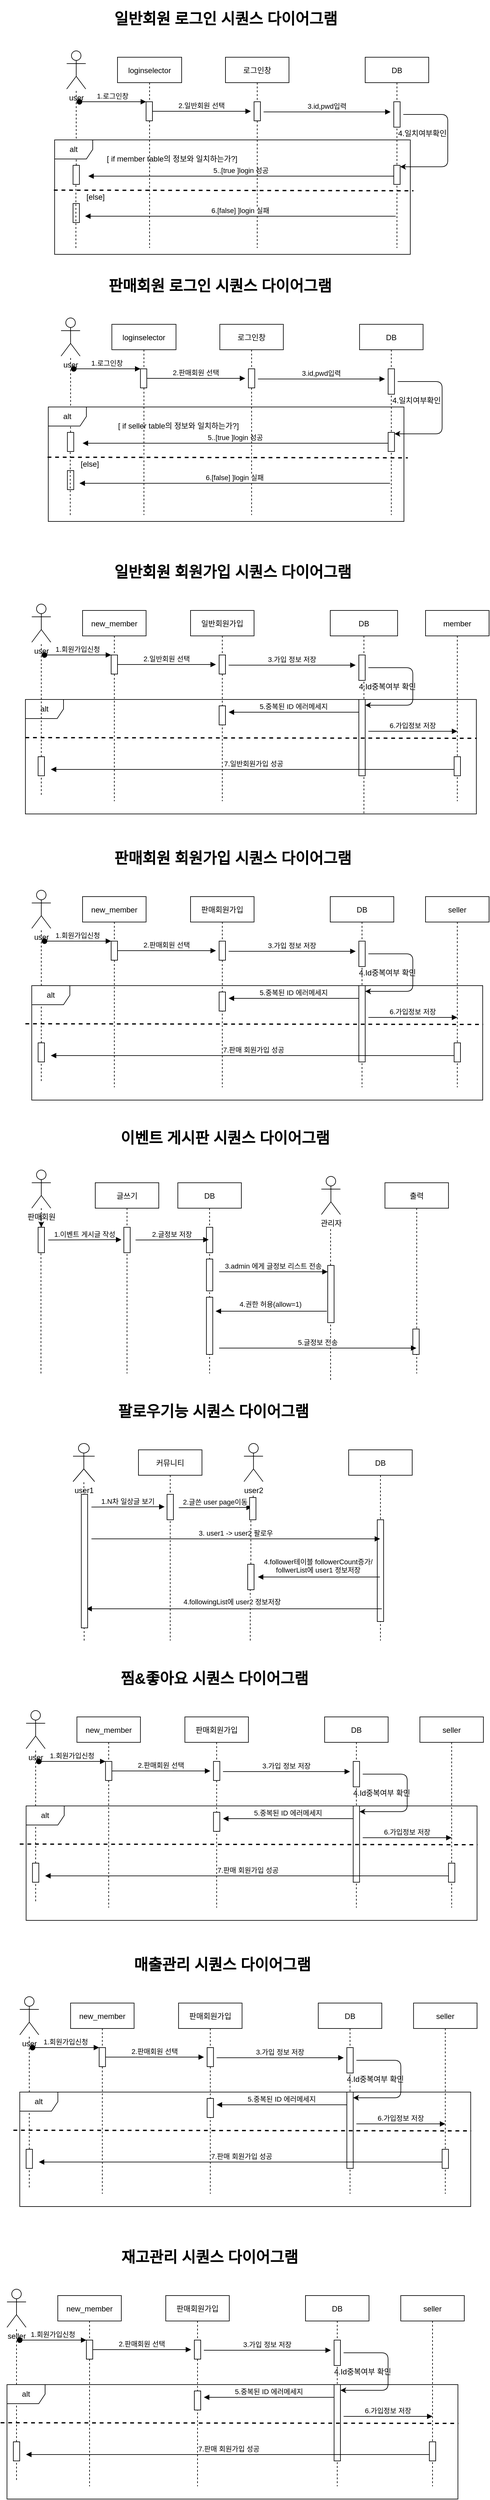 <mxfile version="14.1.8" type="github">
  <diagram id="kgpKYQtTHZ0yAKxKKP6v" name="Page-1">
    <mxGraphModel dx="957" dy="1599" grid="1" gridSize="10" guides="1" tooltips="1" connect="1" arrows="1" fold="1" page="1" pageScale="1" pageWidth="850" pageHeight="1100" math="0" shadow="0">
      <root>
        <mxCell id="0" />
        <mxCell id="1" parent="0" />
        <mxCell id="3nuBFxr9cyL0pnOWT2aG-1" value="new_member" style="shape=umlLifeline;perimeter=lifelinePerimeter;container=1;collapsible=0;recursiveResize=0;rounded=0;shadow=0;strokeWidth=1;" parent="1" vertex="1">
          <mxGeometry x="164" y="-130" width="100" height="300" as="geometry" />
        </mxCell>
        <mxCell id="3nuBFxr9cyL0pnOWT2aG-2" value="" style="points=[];perimeter=orthogonalPerimeter;rounded=0;shadow=0;strokeWidth=1;" parent="3nuBFxr9cyL0pnOWT2aG-1" vertex="1">
          <mxGeometry x="45" y="70" width="10" height="30" as="geometry" />
        </mxCell>
        <mxCell id="3nuBFxr9cyL0pnOWT2aG-3" value="1.회원가입신청" style="verticalAlign=bottom;startArrow=oval;endArrow=block;startSize=8;shadow=0;strokeWidth=1;" parent="3nuBFxr9cyL0pnOWT2aG-1" target="3nuBFxr9cyL0pnOWT2aG-2" edge="1">
          <mxGeometry relative="1" as="geometry">
            <mxPoint x="-60" y="70" as="sourcePoint" />
          </mxGeometry>
        </mxCell>
        <mxCell id="3nuBFxr9cyL0pnOWT2aG-5" value="DB" style="shape=umlLifeline;perimeter=lifelinePerimeter;container=1;collapsible=0;recursiveResize=0;rounded=0;shadow=0;strokeWidth=1;" parent="1" vertex="1">
          <mxGeometry x="554" y="-130" width="106" height="320" as="geometry" />
        </mxCell>
        <mxCell id="3nuBFxr9cyL0pnOWT2aG-6" value="" style="points=[];perimeter=orthogonalPerimeter;rounded=0;shadow=0;strokeWidth=1;" parent="3nuBFxr9cyL0pnOWT2aG-5" vertex="1">
          <mxGeometry x="45" y="140" width="10" height="120" as="geometry" />
        </mxCell>
        <mxCell id="6qOEAzcNz2W8X_dl7vt0-56" value="" style="points=[];perimeter=orthogonalPerimeter;rounded=0;shadow=0;strokeWidth=1;" parent="3nuBFxr9cyL0pnOWT2aG-5" vertex="1">
          <mxGeometry x="45" y="70" width="10" height="40" as="geometry" />
        </mxCell>
        <mxCell id="6qOEAzcNz2W8X_dl7vt0-62" value="7.일반회원가입 성공" style="verticalAlign=bottom;endArrow=block;shadow=0;strokeWidth=1;" parent="3nuBFxr9cyL0pnOWT2aG-5" source="6qOEAzcNz2W8X_dl7vt0-52" edge="1">
          <mxGeometry relative="1" as="geometry">
            <mxPoint x="175" y="250" as="sourcePoint" />
            <mxPoint x="-440" y="250" as="targetPoint" />
          </mxGeometry>
        </mxCell>
        <mxCell id="6qOEAzcNz2W8X_dl7vt0-54" value="alt" style="shape=umlFrame;whiteSpace=wrap;html=1;gradientColor=#ffffff;" parent="3nuBFxr9cyL0pnOWT2aG-5" vertex="1">
          <mxGeometry x="-480" y="140" width="710" height="180" as="geometry" />
        </mxCell>
        <mxCell id="3nuBFxr9cyL0pnOWT2aG-8" value="2.일반회원 선택" style="verticalAlign=bottom;endArrow=block;shadow=0;strokeWidth=1;" parent="1" source="3nuBFxr9cyL0pnOWT2aG-2" edge="1">
          <mxGeometry relative="1" as="geometry">
            <mxPoint x="424" y="-50" as="sourcePoint" />
            <mxPoint x="374" y="-45" as="targetPoint" />
          </mxGeometry>
        </mxCell>
        <mxCell id="3nuBFxr9cyL0pnOWT2aG-9" value="5.중복된 ID 에러메세지" style="verticalAlign=bottom;endArrow=block;shadow=0;strokeWidth=1;" parent="1" source="3nuBFxr9cyL0pnOWT2aG-6" edge="1">
          <mxGeometry relative="1" as="geometry">
            <mxPoint x="389" y="-10" as="sourcePoint" />
            <mxPoint x="394" y="30" as="targetPoint" />
          </mxGeometry>
        </mxCell>
        <object label="user" id="6qOEAzcNz2W8X_dl7vt0-7">
          <mxCell style="shape=umlActor;verticalLabelPosition=bottom;verticalAlign=top;html=1;" parent="1" vertex="1">
            <mxGeometry x="84" y="-140" width="30" height="60" as="geometry" />
          </mxCell>
        </object>
        <mxCell id="6qOEAzcNz2W8X_dl7vt0-206" value="" style="edgeStyle=orthogonalEdgeStyle;rounded=0;orthogonalLoop=1;jettySize=auto;html=1;dashed=1;" parent="1" source="6qOEAzcNz2W8X_dl7vt0-12" target="6qOEAzcNz2W8X_dl7vt0-38" edge="1">
          <mxGeometry relative="1" as="geometry" />
        </mxCell>
        <mxCell id="6qOEAzcNz2W8X_dl7vt0-12" value="판매회원&lt;br&gt;" style="shape=umlActor;verticalLabelPosition=bottom;verticalAlign=top;html=1;gradientColor=#ffffff;" parent="1" vertex="1">
          <mxGeometry x="84" y="750" width="30" height="60" as="geometry" />
        </mxCell>
        <mxCell id="6qOEAzcNz2W8X_dl7vt0-21" value="관리자&lt;br&gt;" style="shape=umlActor;verticalLabelPosition=bottom;verticalAlign=top;html=1;gradientColor=#ffffff;" parent="1" vertex="1">
          <mxGeometry x="540" y="760" width="30" height="60" as="geometry" />
        </mxCell>
        <mxCell id="6qOEAzcNz2W8X_dl7vt0-26" value="" style="endArrow=none;dashed=1;html=1;" parent="1" target="6qOEAzcNz2W8X_dl7vt0-7" edge="1">
          <mxGeometry width="50" height="50" relative="1" as="geometry">
            <mxPoint x="99" y="160" as="sourcePoint" />
            <mxPoint x="104" y="-60" as="targetPoint" />
          </mxGeometry>
        </mxCell>
        <mxCell id="6qOEAzcNz2W8X_dl7vt0-27" value="" style="endArrow=none;dashed=1;html=1;" parent="1" source="6qOEAzcNz2W8X_dl7vt0-38" edge="1">
          <mxGeometry width="50" height="50" relative="1" as="geometry">
            <mxPoint x="98.5" y="1070" as="sourcePoint" />
            <mxPoint x="98.5" y="830" as="targetPoint" />
          </mxGeometry>
        </mxCell>
        <mxCell id="6qOEAzcNz2W8X_dl7vt0-28" value="" style="endArrow=none;dashed=1;html=1;" parent="1" edge="1">
          <mxGeometry width="50" height="50" relative="1" as="geometry">
            <mxPoint x="554.5" y="900" as="sourcePoint" />
            <mxPoint x="554.5" y="840" as="targetPoint" />
          </mxGeometry>
        </mxCell>
        <mxCell id="6qOEAzcNz2W8X_dl7vt0-33" value="글쓰기" style="shape=umlLifeline;perimeter=lifelinePerimeter;container=1;collapsible=0;recursiveResize=0;rounded=0;shadow=0;strokeWidth=1;" parent="1" vertex="1">
          <mxGeometry x="184" y="770" width="100" height="300" as="geometry" />
        </mxCell>
        <mxCell id="6qOEAzcNz2W8X_dl7vt0-208" value="" style="points=[];perimeter=orthogonalPerimeter;rounded=0;shadow=0;strokeWidth=1;" parent="6qOEAzcNz2W8X_dl7vt0-33" vertex="1">
          <mxGeometry x="45" y="70" width="10" height="40" as="geometry" />
        </mxCell>
        <mxCell id="6qOEAzcNz2W8X_dl7vt0-36" value="출력" style="shape=umlLifeline;perimeter=lifelinePerimeter;container=1;collapsible=0;recursiveResize=0;rounded=0;shadow=0;strokeWidth=1;" parent="1" vertex="1">
          <mxGeometry x="640.12" y="770" width="100" height="300" as="geometry" />
        </mxCell>
        <mxCell id="6qOEAzcNz2W8X_dl7vt0-37" value="" style="points=[];perimeter=orthogonalPerimeter;rounded=0;shadow=0;strokeWidth=1;" parent="6qOEAzcNz2W8X_dl7vt0-36" vertex="1">
          <mxGeometry x="43.88" y="230" width="10" height="40" as="geometry" />
        </mxCell>
        <mxCell id="6qOEAzcNz2W8X_dl7vt0-38" value="" style="points=[];perimeter=orthogonalPerimeter;rounded=0;shadow=0;strokeWidth=1;" parent="1" vertex="1">
          <mxGeometry x="94" y="840" width="10" height="40" as="geometry" />
        </mxCell>
        <mxCell id="6qOEAzcNz2W8X_dl7vt0-39" value="" style="endArrow=none;dashed=1;html=1;" parent="1" target="6qOEAzcNz2W8X_dl7vt0-38" edge="1">
          <mxGeometry width="50" height="50" relative="1" as="geometry">
            <mxPoint x="98.5" y="1070" as="sourcePoint" />
            <mxPoint x="98.5" y="830" as="targetPoint" />
          </mxGeometry>
        </mxCell>
        <mxCell id="6qOEAzcNz2W8X_dl7vt0-41" value="" style="endArrow=none;dashed=1;html=1;" parent="1" edge="1">
          <mxGeometry width="50" height="50" relative="1" as="geometry">
            <mxPoint x="554.5" y="1080" as="sourcePoint" />
            <mxPoint x="554.5" y="940" as="targetPoint" />
          </mxGeometry>
        </mxCell>
        <mxCell id="6qOEAzcNz2W8X_dl7vt0-42" value="DB" style="shape=umlLifeline;perimeter=lifelinePerimeter;container=1;collapsible=0;recursiveResize=0;rounded=0;shadow=0;strokeWidth=1;" parent="1" vertex="1">
          <mxGeometry x="314" y="770" width="100" height="300" as="geometry" />
        </mxCell>
        <mxCell id="6qOEAzcNz2W8X_dl7vt0-43" value="" style="points=[];perimeter=orthogonalPerimeter;rounded=0;shadow=0;strokeWidth=1;" parent="6qOEAzcNz2W8X_dl7vt0-42" vertex="1">
          <mxGeometry x="45" y="70" width="10" height="40" as="geometry" />
        </mxCell>
        <mxCell id="6qOEAzcNz2W8X_dl7vt0-213" value="" style="points=[];perimeter=orthogonalPerimeter;rounded=0;shadow=0;strokeWidth=1;" parent="6qOEAzcNz2W8X_dl7vt0-42" vertex="1">
          <mxGeometry x="45" y="120" width="10" height="50" as="geometry" />
        </mxCell>
        <mxCell id="6qOEAzcNz2W8X_dl7vt0-221" value="" style="points=[];perimeter=orthogonalPerimeter;rounded=0;shadow=0;strokeWidth=1;" parent="6qOEAzcNz2W8X_dl7vt0-42" vertex="1">
          <mxGeometry x="45" y="180" width="10" height="90" as="geometry" />
        </mxCell>
        <mxCell id="6qOEAzcNz2W8X_dl7vt0-49" value="일반회원가입" style="shape=umlLifeline;perimeter=lifelinePerimeter;container=1;collapsible=0;recursiveResize=0;rounded=0;shadow=0;strokeWidth=1;" parent="1" vertex="1">
          <mxGeometry x="334" y="-130" width="100" height="300" as="geometry" />
        </mxCell>
        <mxCell id="6qOEAzcNz2W8X_dl7vt0-55" value="" style="points=[];perimeter=orthogonalPerimeter;rounded=0;shadow=0;strokeWidth=1;" parent="6qOEAzcNz2W8X_dl7vt0-49" vertex="1">
          <mxGeometry x="45" y="70" width="10" height="30" as="geometry" />
        </mxCell>
        <mxCell id="6qOEAzcNz2W8X_dl7vt0-51" value="3.가입 정보 저장" style="verticalAlign=bottom;endArrow=block;shadow=0;strokeWidth=1;" parent="1" edge="1">
          <mxGeometry relative="1" as="geometry">
            <mxPoint x="394" y="-44" as="sourcePoint" />
            <mxPoint x="594" y="-44" as="targetPoint" />
          </mxGeometry>
        </mxCell>
        <mxCell id="6qOEAzcNz2W8X_dl7vt0-52" value="member" style="shape=umlLifeline;perimeter=lifelinePerimeter;container=1;collapsible=0;recursiveResize=0;rounded=0;shadow=0;strokeWidth=1;" parent="1" vertex="1">
          <mxGeometry x="704" y="-130" width="100" height="300" as="geometry" />
        </mxCell>
        <mxCell id="6qOEAzcNz2W8X_dl7vt0-53" value="" style="points=[];perimeter=orthogonalPerimeter;rounded=0;shadow=0;strokeWidth=1;" parent="6qOEAzcNz2W8X_dl7vt0-52" vertex="1">
          <mxGeometry x="45" y="230" width="10" height="30" as="geometry" />
        </mxCell>
        <mxCell id="6qOEAzcNz2W8X_dl7vt0-58" value="" style="edgeStyle=elbowEdgeStyle;elbow=horizontal;endArrow=classic;html=1;entryX=1;entryY=0.075;entryDx=0;entryDy=0;entryPerimeter=0;" parent="1" target="3nuBFxr9cyL0pnOWT2aG-6" edge="1">
          <mxGeometry width="50" height="50" relative="1" as="geometry">
            <mxPoint x="614" y="-40" as="sourcePoint" />
            <mxPoint x="634" y="40" as="targetPoint" />
            <Array as="points">
              <mxPoint x="684" y="110" />
            </Array>
          </mxGeometry>
        </mxCell>
        <mxCell id="6qOEAzcNz2W8X_dl7vt0-59" value="4.Id중복여부 확인" style="text;html=1;strokeColor=none;fillColor=none;align=center;verticalAlign=middle;whiteSpace=wrap;rounded=0;" parent="1" vertex="1">
          <mxGeometry x="594" y="-20" width="100" height="20" as="geometry" />
        </mxCell>
        <mxCell id="6qOEAzcNz2W8X_dl7vt0-60" value="" style="points=[];perimeter=orthogonalPerimeter;rounded=0;shadow=0;strokeWidth=1;" parent="1" vertex="1">
          <mxGeometry x="379" y="20" width="10" height="30" as="geometry" />
        </mxCell>
        <mxCell id="6qOEAzcNz2W8X_dl7vt0-63" value="" style="points=[];perimeter=orthogonalPerimeter;rounded=0;shadow=0;strokeWidth=1;" parent="1" vertex="1">
          <mxGeometry x="94" y="100" width="10" height="30" as="geometry" />
        </mxCell>
        <mxCell id="6qOEAzcNz2W8X_dl7vt0-66" value="" style="endArrow=none;dashed=1;html=1;strokeWidth=2;entryX=1.001;entryY=0.339;entryDx=0;entryDy=0;entryPerimeter=0;" parent="1" target="6qOEAzcNz2W8X_dl7vt0-54" edge="1">
          <mxGeometry width="50" height="50" relative="1" as="geometry">
            <mxPoint x="74" y="70" as="sourcePoint" />
            <mxPoint x="774" y="70" as="targetPoint" />
          </mxGeometry>
        </mxCell>
        <mxCell id="6qOEAzcNz2W8X_dl7vt0-67" value="6.가입정보 저장" style="verticalAlign=bottom;endArrow=block;shadow=0;strokeWidth=1;" parent="1" edge="1">
          <mxGeometry relative="1" as="geometry">
            <mxPoint x="614" y="60" as="sourcePoint" />
            <mxPoint x="754" y="60" as="targetPoint" />
          </mxGeometry>
        </mxCell>
        <mxCell id="6qOEAzcNz2W8X_dl7vt0-69" value="&lt;h1&gt;일반회원 회원가입 시퀀스 다이어그램&lt;/h1&gt;" style="text;html=1;strokeColor=none;fillColor=none;spacing=5;spacingTop=-20;whiteSpace=wrap;overflow=hidden;rounded=0;" parent="1" vertex="1">
          <mxGeometry x="209" y="-210" width="440" height="120" as="geometry" />
        </mxCell>
        <mxCell id="6qOEAzcNz2W8X_dl7vt0-70" value="new_member" style="shape=umlLifeline;perimeter=lifelinePerimeter;container=1;collapsible=0;recursiveResize=0;rounded=0;shadow=0;strokeWidth=1;" parent="1" vertex="1">
          <mxGeometry x="164" y="320" width="100" height="300" as="geometry" />
        </mxCell>
        <mxCell id="6qOEAzcNz2W8X_dl7vt0-71" value="" style="points=[];perimeter=orthogonalPerimeter;rounded=0;shadow=0;strokeWidth=1;" parent="6qOEAzcNz2W8X_dl7vt0-70" vertex="1">
          <mxGeometry x="45" y="70" width="10" height="30" as="geometry" />
        </mxCell>
        <mxCell id="6qOEAzcNz2W8X_dl7vt0-72" value="1.회원가입신청" style="verticalAlign=bottom;startArrow=oval;endArrow=block;startSize=8;shadow=0;strokeWidth=1;" parent="6qOEAzcNz2W8X_dl7vt0-70" target="6qOEAzcNz2W8X_dl7vt0-71" edge="1">
          <mxGeometry relative="1" as="geometry">
            <mxPoint x="-60" y="70" as="sourcePoint" />
          </mxGeometry>
        </mxCell>
        <mxCell id="6qOEAzcNz2W8X_dl7vt0-73" value="DB" style="shape=umlLifeline;perimeter=lifelinePerimeter;container=1;collapsible=0;recursiveResize=0;rounded=0;shadow=0;strokeWidth=1;" parent="1" vertex="1">
          <mxGeometry x="554" y="320" width="100" height="300" as="geometry" />
        </mxCell>
        <mxCell id="6qOEAzcNz2W8X_dl7vt0-74" value="" style="points=[];perimeter=orthogonalPerimeter;rounded=0;shadow=0;strokeWidth=1;" parent="6qOEAzcNz2W8X_dl7vt0-73" vertex="1">
          <mxGeometry x="45" y="140" width="10" height="120" as="geometry" />
        </mxCell>
        <mxCell id="6qOEAzcNz2W8X_dl7vt0-75" value="" style="points=[];perimeter=orthogonalPerimeter;rounded=0;shadow=0;strokeWidth=1;" parent="6qOEAzcNz2W8X_dl7vt0-73" vertex="1">
          <mxGeometry x="45" y="70" width="10" height="40" as="geometry" />
        </mxCell>
        <mxCell id="6qOEAzcNz2W8X_dl7vt0-76" value="7.판매 회원가입 성공" style="verticalAlign=bottom;endArrow=block;shadow=0;strokeWidth=1;" parent="6qOEAzcNz2W8X_dl7vt0-73" source="6qOEAzcNz2W8X_dl7vt0-84" edge="1">
          <mxGeometry relative="1" as="geometry">
            <mxPoint x="175" y="250" as="sourcePoint" />
            <mxPoint x="-440" y="250" as="targetPoint" />
          </mxGeometry>
        </mxCell>
        <mxCell id="6qOEAzcNz2W8X_dl7vt0-77" value="2.판매회원 선택" style="verticalAlign=bottom;endArrow=block;shadow=0;strokeWidth=1;" parent="1" source="6qOEAzcNz2W8X_dl7vt0-71" edge="1">
          <mxGeometry relative="1" as="geometry">
            <mxPoint x="424" y="400" as="sourcePoint" />
            <mxPoint x="374" y="405" as="targetPoint" />
          </mxGeometry>
        </mxCell>
        <mxCell id="6qOEAzcNz2W8X_dl7vt0-78" value="5.중복된 ID 에러메세지" style="verticalAlign=bottom;endArrow=block;shadow=0;strokeWidth=1;" parent="1" source="6qOEAzcNz2W8X_dl7vt0-74" edge="1">
          <mxGeometry relative="1" as="geometry">
            <mxPoint x="389" y="440" as="sourcePoint" />
            <mxPoint x="394" y="480" as="targetPoint" />
          </mxGeometry>
        </mxCell>
        <object label="user" id="6qOEAzcNz2W8X_dl7vt0-79">
          <mxCell style="shape=umlActor;verticalLabelPosition=bottom;verticalAlign=top;html=1;" parent="1" vertex="1">
            <mxGeometry x="84" y="310" width="30" height="60" as="geometry" />
          </mxCell>
        </object>
        <mxCell id="6qOEAzcNz2W8X_dl7vt0-80" value="" style="endArrow=none;dashed=1;html=1;" parent="1" target="6qOEAzcNz2W8X_dl7vt0-79" edge="1">
          <mxGeometry width="50" height="50" relative="1" as="geometry">
            <mxPoint x="99" y="610" as="sourcePoint" />
            <mxPoint x="104" y="390" as="targetPoint" />
          </mxGeometry>
        </mxCell>
        <mxCell id="6qOEAzcNz2W8X_dl7vt0-81" value="판매회원가입" style="shape=umlLifeline;perimeter=lifelinePerimeter;container=1;collapsible=0;recursiveResize=0;rounded=0;shadow=0;strokeWidth=1;" parent="1" vertex="1">
          <mxGeometry x="334" y="320" width="100" height="300" as="geometry" />
        </mxCell>
        <mxCell id="6qOEAzcNz2W8X_dl7vt0-82" value="" style="points=[];perimeter=orthogonalPerimeter;rounded=0;shadow=0;strokeWidth=1;" parent="6qOEAzcNz2W8X_dl7vt0-81" vertex="1">
          <mxGeometry x="45" y="70" width="10" height="30" as="geometry" />
        </mxCell>
        <mxCell id="6qOEAzcNz2W8X_dl7vt0-83" value="3.가입 정보 저장" style="verticalAlign=bottom;endArrow=block;shadow=0;strokeWidth=1;" parent="1" edge="1">
          <mxGeometry relative="1" as="geometry">
            <mxPoint x="394" y="406" as="sourcePoint" />
            <mxPoint x="594" y="406" as="targetPoint" />
          </mxGeometry>
        </mxCell>
        <mxCell id="6qOEAzcNz2W8X_dl7vt0-84" value="seller" style="shape=umlLifeline;perimeter=lifelinePerimeter;container=1;collapsible=0;recursiveResize=0;rounded=0;shadow=0;strokeWidth=1;" parent="1" vertex="1">
          <mxGeometry x="704" y="320" width="100" height="300" as="geometry" />
        </mxCell>
        <mxCell id="6qOEAzcNz2W8X_dl7vt0-85" value="" style="points=[];perimeter=orthogonalPerimeter;rounded=0;shadow=0;strokeWidth=1;" parent="6qOEAzcNz2W8X_dl7vt0-84" vertex="1">
          <mxGeometry x="45" y="230" width="10" height="30" as="geometry" />
        </mxCell>
        <mxCell id="6qOEAzcNz2W8X_dl7vt0-86" value="alt" style="shape=umlFrame;whiteSpace=wrap;html=1;gradientColor=#ffffff;" parent="1" vertex="1">
          <mxGeometry x="84" y="460" width="710" height="180" as="geometry" />
        </mxCell>
        <mxCell id="6qOEAzcNz2W8X_dl7vt0-87" value="" style="edgeStyle=elbowEdgeStyle;elbow=horizontal;endArrow=classic;html=1;entryX=1;entryY=0.075;entryDx=0;entryDy=0;entryPerimeter=0;" parent="1" target="6qOEAzcNz2W8X_dl7vt0-74" edge="1">
          <mxGeometry width="50" height="50" relative="1" as="geometry">
            <mxPoint x="614" y="410" as="sourcePoint" />
            <mxPoint x="634" y="490" as="targetPoint" />
            <Array as="points">
              <mxPoint x="684" y="560" />
            </Array>
          </mxGeometry>
        </mxCell>
        <mxCell id="6qOEAzcNz2W8X_dl7vt0-88" value="4.Id중복여부 확인" style="text;html=1;strokeColor=none;fillColor=none;align=center;verticalAlign=middle;whiteSpace=wrap;rounded=0;" parent="1" vertex="1">
          <mxGeometry x="594" y="430" width="100" height="20" as="geometry" />
        </mxCell>
        <mxCell id="6qOEAzcNz2W8X_dl7vt0-89" value="" style="points=[];perimeter=orthogonalPerimeter;rounded=0;shadow=0;strokeWidth=1;" parent="1" vertex="1">
          <mxGeometry x="379" y="470" width="10" height="30" as="geometry" />
        </mxCell>
        <mxCell id="6qOEAzcNz2W8X_dl7vt0-90" value="" style="points=[];perimeter=orthogonalPerimeter;rounded=0;shadow=0;strokeWidth=1;" parent="1" vertex="1">
          <mxGeometry x="94" y="550" width="10" height="30" as="geometry" />
        </mxCell>
        <mxCell id="6qOEAzcNz2W8X_dl7vt0-91" value="" style="endArrow=none;dashed=1;html=1;strokeWidth=2;entryX=1.001;entryY=0.339;entryDx=0;entryDy=0;entryPerimeter=0;" parent="1" target="6qOEAzcNz2W8X_dl7vt0-86" edge="1">
          <mxGeometry width="50" height="50" relative="1" as="geometry">
            <mxPoint x="74" y="520" as="sourcePoint" />
            <mxPoint x="774" y="520" as="targetPoint" />
          </mxGeometry>
        </mxCell>
        <mxCell id="6qOEAzcNz2W8X_dl7vt0-92" value="6.가입정보 저장" style="verticalAlign=bottom;endArrow=block;shadow=0;strokeWidth=1;" parent="1" edge="1">
          <mxGeometry relative="1" as="geometry">
            <mxPoint x="614" y="510" as="sourcePoint" />
            <mxPoint x="754" y="510" as="targetPoint" />
          </mxGeometry>
        </mxCell>
        <mxCell id="6qOEAzcNz2W8X_dl7vt0-93" value="&lt;h1&gt;판매회원 회원가입 시퀀스 다이어그램&lt;/h1&gt;" style="text;html=1;strokeColor=none;fillColor=none;spacing=5;spacingTop=-20;whiteSpace=wrap;overflow=hidden;rounded=0;" parent="1" vertex="1">
          <mxGeometry x="209" y="240" width="440" height="50" as="geometry" />
        </mxCell>
        <mxCell id="6qOEAzcNz2W8X_dl7vt0-125" value="loginselector" style="shape=umlLifeline;perimeter=lifelinePerimeter;container=1;collapsible=0;recursiveResize=0;rounded=0;shadow=0;strokeWidth=1;" parent="1" vertex="1">
          <mxGeometry x="219" y="-1000" width="101" height="300" as="geometry" />
        </mxCell>
        <mxCell id="6qOEAzcNz2W8X_dl7vt0-126" value="" style="points=[];perimeter=orthogonalPerimeter;rounded=0;shadow=0;strokeWidth=1;" parent="6qOEAzcNz2W8X_dl7vt0-125" vertex="1">
          <mxGeometry x="45" y="70" width="10" height="30" as="geometry" />
        </mxCell>
        <mxCell id="6qOEAzcNz2W8X_dl7vt0-127" value="1.로그인창" style="verticalAlign=bottom;startArrow=oval;endArrow=block;startSize=8;shadow=0;strokeWidth=1;" parent="6qOEAzcNz2W8X_dl7vt0-125" target="6qOEAzcNz2W8X_dl7vt0-126" edge="1">
          <mxGeometry relative="1" as="geometry">
            <mxPoint x="-60" y="70" as="sourcePoint" />
          </mxGeometry>
        </mxCell>
        <mxCell id="6qOEAzcNz2W8X_dl7vt0-128" value="DB" style="shape=umlLifeline;perimeter=lifelinePerimeter;container=1;collapsible=0;recursiveResize=0;rounded=0;shadow=0;strokeWidth=1;" parent="1" vertex="1">
          <mxGeometry x="609" y="-1000" width="100" height="300" as="geometry" />
        </mxCell>
        <mxCell id="6qOEAzcNz2W8X_dl7vt0-129" value="" style="points=[];perimeter=orthogonalPerimeter;rounded=0;shadow=0;strokeWidth=1;" parent="6qOEAzcNz2W8X_dl7vt0-128" vertex="1">
          <mxGeometry x="45" y="170" width="10" height="30" as="geometry" />
        </mxCell>
        <mxCell id="6qOEAzcNz2W8X_dl7vt0-130" value="" style="points=[];perimeter=orthogonalPerimeter;rounded=0;shadow=0;strokeWidth=1;" parent="6qOEAzcNz2W8X_dl7vt0-128" vertex="1">
          <mxGeometry x="45" y="70" width="10" height="40" as="geometry" />
        </mxCell>
        <mxCell id="6qOEAzcNz2W8X_dl7vt0-132" value="2.일반회원 선택" style="verticalAlign=bottom;endArrow=block;shadow=0;strokeWidth=1;" parent="1" source="6qOEAzcNz2W8X_dl7vt0-126" edge="1">
          <mxGeometry relative="1" as="geometry">
            <mxPoint x="479" y="-920" as="sourcePoint" />
            <mxPoint x="429" y="-915" as="targetPoint" />
          </mxGeometry>
        </mxCell>
        <mxCell id="6qOEAzcNz2W8X_dl7vt0-133" value="5..[true ]login 성공" style="verticalAlign=bottom;endArrow=block;shadow=0;strokeWidth=1;" parent="1" edge="1">
          <mxGeometry relative="1" as="geometry">
            <mxPoint x="654" y="-813" as="sourcePoint" />
            <mxPoint x="173" y="-813" as="targetPoint" />
          </mxGeometry>
        </mxCell>
        <object label="user" id="6qOEAzcNz2W8X_dl7vt0-134">
          <mxCell style="shape=umlActor;verticalLabelPosition=bottom;verticalAlign=top;html=1;" parent="1" vertex="1">
            <mxGeometry x="139" y="-1010" width="30" height="60" as="geometry" />
          </mxCell>
        </object>
        <mxCell id="6qOEAzcNz2W8X_dl7vt0-135" value="" style="endArrow=none;dashed=1;html=1;" parent="1" source="6qOEAzcNz2W8X_dl7vt0-144" target="6qOEAzcNz2W8X_dl7vt0-134" edge="1">
          <mxGeometry width="50" height="50" relative="1" as="geometry">
            <mxPoint x="154" y="-710" as="sourcePoint" />
            <mxPoint x="159" y="-930" as="targetPoint" />
          </mxGeometry>
        </mxCell>
        <mxCell id="6qOEAzcNz2W8X_dl7vt0-136" value="로그인창" style="shape=umlLifeline;perimeter=lifelinePerimeter;container=1;collapsible=0;recursiveResize=0;rounded=0;shadow=0;strokeWidth=1;" parent="1" vertex="1">
          <mxGeometry x="389" y="-1000" width="100" height="300" as="geometry" />
        </mxCell>
        <mxCell id="6qOEAzcNz2W8X_dl7vt0-137" value="" style="points=[];perimeter=orthogonalPerimeter;rounded=0;shadow=0;strokeWidth=1;" parent="6qOEAzcNz2W8X_dl7vt0-136" vertex="1">
          <mxGeometry x="45" y="70" width="10" height="30" as="geometry" />
        </mxCell>
        <mxCell id="6qOEAzcNz2W8X_dl7vt0-138" value="3.id,pwd입력" style="verticalAlign=bottom;endArrow=block;shadow=0;strokeWidth=1;" parent="1" edge="1">
          <mxGeometry relative="1" as="geometry">
            <mxPoint x="449" y="-914" as="sourcePoint" />
            <mxPoint x="649" y="-914" as="targetPoint" />
          </mxGeometry>
        </mxCell>
        <mxCell id="6qOEAzcNz2W8X_dl7vt0-141" value="alt" style="shape=umlFrame;whiteSpace=wrap;html=1;gradientColor=#ffffff;" parent="1" vertex="1">
          <mxGeometry x="120" y="-870" width="560" height="180" as="geometry" />
        </mxCell>
        <mxCell id="6qOEAzcNz2W8X_dl7vt0-142" value="" style="edgeStyle=elbowEdgeStyle;elbow=horizontal;endArrow=classic;html=1;entryX=1;entryY=0.075;entryDx=0;entryDy=0;entryPerimeter=0;" parent="1" target="6qOEAzcNz2W8X_dl7vt0-129" edge="1">
          <mxGeometry width="50" height="50" relative="1" as="geometry">
            <mxPoint x="669" y="-910" as="sourcePoint" />
            <mxPoint x="689" y="-830" as="targetPoint" />
            <Array as="points">
              <mxPoint x="739" y="-760" />
            </Array>
          </mxGeometry>
        </mxCell>
        <mxCell id="6qOEAzcNz2W8X_dl7vt0-143" value="4.일치여부확인" style="text;html=1;strokeColor=none;fillColor=none;align=center;verticalAlign=middle;whiteSpace=wrap;rounded=0;" parent="1" vertex="1">
          <mxGeometry x="649" y="-890" width="100" height="20" as="geometry" />
        </mxCell>
        <mxCell id="6qOEAzcNz2W8X_dl7vt0-145" value="" style="points=[];perimeter=orthogonalPerimeter;rounded=0;shadow=0;strokeWidth=1;" parent="1" vertex="1">
          <mxGeometry x="149" y="-770" width="10" height="30" as="geometry" />
        </mxCell>
        <mxCell id="6qOEAzcNz2W8X_dl7vt0-146" value="" style="endArrow=none;dashed=1;html=1;strokeWidth=2;exitX=-0.002;exitY=0.439;exitDx=0;exitDy=0;exitPerimeter=0;" parent="1" source="6qOEAzcNz2W8X_dl7vt0-141" edge="1">
          <mxGeometry width="50" height="50" relative="1" as="geometry">
            <mxPoint x="129" y="-800" as="sourcePoint" />
            <mxPoint x="685" y="-790" as="targetPoint" />
          </mxGeometry>
        </mxCell>
        <mxCell id="6qOEAzcNz2W8X_dl7vt0-148" value="&lt;h1&gt;일반회원 로그인 시퀀스 다이어그램&lt;/h1&gt;" style="text;html=1;strokeColor=none;fillColor=none;spacing=5;spacingTop=-20;whiteSpace=wrap;overflow=hidden;rounded=0;" parent="1" vertex="1">
          <mxGeometry x="209" y="-1080" width="440" height="50" as="geometry" />
        </mxCell>
        <mxCell id="6qOEAzcNz2W8X_dl7vt0-173" value="" style="endArrow=none;dashed=1;html=1;" parent="1" source="6qOEAzcNz2W8X_dl7vt0-144" edge="1">
          <mxGeometry width="50" height="50" relative="1" as="geometry">
            <mxPoint x="153.5" y="-700" as="sourcePoint" />
            <mxPoint x="153.5" y="-820" as="targetPoint" />
          </mxGeometry>
        </mxCell>
        <mxCell id="6qOEAzcNz2W8X_dl7vt0-174" value="6.[false] ]login 실패" style="verticalAlign=bottom;endArrow=block;shadow=0;strokeWidth=1;" parent="1" edge="1">
          <mxGeometry relative="1" as="geometry">
            <mxPoint x="657" y="-750" as="sourcePoint" />
            <mxPoint x="168" y="-750" as="targetPoint" />
          </mxGeometry>
        </mxCell>
        <mxCell id="6qOEAzcNz2W8X_dl7vt0-144" value="" style="points=[];perimeter=orthogonalPerimeter;rounded=0;shadow=0;strokeWidth=1;" parent="1" vertex="1">
          <mxGeometry x="149" y="-830" width="10" height="30" as="geometry" />
        </mxCell>
        <mxCell id="6qOEAzcNz2W8X_dl7vt0-176" value="" style="endArrow=none;dashed=1;html=1;" parent="1" target="6qOEAzcNz2W8X_dl7vt0-144" edge="1">
          <mxGeometry width="50" height="50" relative="1" as="geometry">
            <mxPoint x="153.5" y="-700" as="sourcePoint" />
            <mxPoint x="153.5" y="-820" as="targetPoint" />
          </mxGeometry>
        </mxCell>
        <mxCell id="6qOEAzcNz2W8X_dl7vt0-178" value="[else]" style="text;html=1;strokeColor=none;fillColor=none;align=center;verticalAlign=middle;whiteSpace=wrap;rounded=0;" parent="1" vertex="1">
          <mxGeometry x="159" y="-790" width="51" height="20" as="geometry" />
        </mxCell>
        <mxCell id="6qOEAzcNz2W8X_dl7vt0-179" value="loginselector" style="shape=umlLifeline;perimeter=lifelinePerimeter;container=1;collapsible=0;recursiveResize=0;rounded=0;shadow=0;strokeWidth=1;" parent="1" vertex="1">
          <mxGeometry x="210.12" y="-580" width="101" height="300" as="geometry" />
        </mxCell>
        <mxCell id="6qOEAzcNz2W8X_dl7vt0-180" value="" style="points=[];perimeter=orthogonalPerimeter;rounded=0;shadow=0;strokeWidth=1;" parent="6qOEAzcNz2W8X_dl7vt0-179" vertex="1">
          <mxGeometry x="45" y="70" width="10" height="30" as="geometry" />
        </mxCell>
        <mxCell id="6qOEAzcNz2W8X_dl7vt0-181" value="1.로그인창" style="verticalAlign=bottom;startArrow=oval;endArrow=block;startSize=8;shadow=0;strokeWidth=1;" parent="6qOEAzcNz2W8X_dl7vt0-179" target="6qOEAzcNz2W8X_dl7vt0-180" edge="1">
          <mxGeometry relative="1" as="geometry">
            <mxPoint x="-60" y="70" as="sourcePoint" />
          </mxGeometry>
        </mxCell>
        <mxCell id="6qOEAzcNz2W8X_dl7vt0-183" value="DB" style="shape=umlLifeline;perimeter=lifelinePerimeter;container=1;collapsible=0;recursiveResize=0;rounded=0;shadow=0;strokeWidth=1;" parent="1" vertex="1">
          <mxGeometry x="600.12" y="-580" width="100" height="300" as="geometry" />
        </mxCell>
        <mxCell id="6qOEAzcNz2W8X_dl7vt0-184" value="" style="points=[];perimeter=orthogonalPerimeter;rounded=0;shadow=0;strokeWidth=1;" parent="6qOEAzcNz2W8X_dl7vt0-183" vertex="1">
          <mxGeometry x="45" y="170" width="10" height="30" as="geometry" />
        </mxCell>
        <mxCell id="6qOEAzcNz2W8X_dl7vt0-185" value="" style="points=[];perimeter=orthogonalPerimeter;rounded=0;shadow=0;strokeWidth=1;" parent="6qOEAzcNz2W8X_dl7vt0-183" vertex="1">
          <mxGeometry x="45" y="70" width="10" height="40" as="geometry" />
        </mxCell>
        <mxCell id="6qOEAzcNz2W8X_dl7vt0-186" value="2.판매회원 선택" style="verticalAlign=bottom;endArrow=block;shadow=0;strokeWidth=1;" parent="1" source="6qOEAzcNz2W8X_dl7vt0-180" edge="1">
          <mxGeometry relative="1" as="geometry">
            <mxPoint x="470.12" y="-500" as="sourcePoint" />
            <mxPoint x="420.12" y="-495" as="targetPoint" />
          </mxGeometry>
        </mxCell>
        <mxCell id="6qOEAzcNz2W8X_dl7vt0-187" value="5..[true ]login 성공" style="verticalAlign=bottom;endArrow=block;shadow=0;strokeWidth=1;" parent="1" edge="1">
          <mxGeometry relative="1" as="geometry">
            <mxPoint x="645.12" y="-393" as="sourcePoint" />
            <mxPoint x="164.12" y="-393" as="targetPoint" />
          </mxGeometry>
        </mxCell>
        <object label="user" id="6qOEAzcNz2W8X_dl7vt0-188">
          <mxCell style="shape=umlActor;verticalLabelPosition=bottom;verticalAlign=top;html=1;" parent="1" vertex="1">
            <mxGeometry x="130.12" y="-590" width="30" height="60" as="geometry" />
          </mxCell>
        </object>
        <mxCell id="6qOEAzcNz2W8X_dl7vt0-189" value="" style="endArrow=none;dashed=1;html=1;" parent="1" source="6qOEAzcNz2W8X_dl7vt0-201" target="6qOEAzcNz2W8X_dl7vt0-188" edge="1">
          <mxGeometry width="50" height="50" relative="1" as="geometry">
            <mxPoint x="145.12" y="-290" as="sourcePoint" />
            <mxPoint x="150.12" y="-510" as="targetPoint" />
          </mxGeometry>
        </mxCell>
        <mxCell id="6qOEAzcNz2W8X_dl7vt0-190" value="로그인창" style="shape=umlLifeline;perimeter=lifelinePerimeter;container=1;collapsible=0;recursiveResize=0;rounded=0;shadow=0;strokeWidth=1;" parent="1" vertex="1">
          <mxGeometry x="380.12" y="-580" width="100" height="300" as="geometry" />
        </mxCell>
        <mxCell id="6qOEAzcNz2W8X_dl7vt0-191" value="" style="points=[];perimeter=orthogonalPerimeter;rounded=0;shadow=0;strokeWidth=1;" parent="6qOEAzcNz2W8X_dl7vt0-190" vertex="1">
          <mxGeometry x="45" y="70" width="10" height="30" as="geometry" />
        </mxCell>
        <mxCell id="6qOEAzcNz2W8X_dl7vt0-192" value="3.id,pwd입력" style="verticalAlign=bottom;endArrow=block;shadow=0;strokeWidth=1;" parent="1" edge="1">
          <mxGeometry relative="1" as="geometry">
            <mxPoint x="440.12" y="-494" as="sourcePoint" />
            <mxPoint x="640.12" y="-494" as="targetPoint" />
          </mxGeometry>
        </mxCell>
        <mxCell id="6qOEAzcNz2W8X_dl7vt0-193" value="alt" style="shape=umlFrame;whiteSpace=wrap;html=1;gradientColor=#ffffff;" parent="1" vertex="1">
          <mxGeometry x="110" y="-450" width="560" height="180" as="geometry" />
        </mxCell>
        <mxCell id="6qOEAzcNz2W8X_dl7vt0-194" value="" style="edgeStyle=elbowEdgeStyle;elbow=horizontal;endArrow=classic;html=1;entryX=1;entryY=0.075;entryDx=0;entryDy=0;entryPerimeter=0;" parent="1" target="6qOEAzcNz2W8X_dl7vt0-184" edge="1">
          <mxGeometry width="50" height="50" relative="1" as="geometry">
            <mxPoint x="660.12" y="-490" as="sourcePoint" />
            <mxPoint x="680.12" y="-410" as="targetPoint" />
            <Array as="points">
              <mxPoint x="730.12" y="-340" />
            </Array>
          </mxGeometry>
        </mxCell>
        <mxCell id="6qOEAzcNz2W8X_dl7vt0-195" value="4.일치여부확인" style="text;html=1;strokeColor=none;fillColor=none;align=center;verticalAlign=middle;whiteSpace=wrap;rounded=0;" parent="1" vertex="1">
          <mxGeometry x="640.12" y="-470" width="100" height="20" as="geometry" />
        </mxCell>
        <mxCell id="6qOEAzcNz2W8X_dl7vt0-196" value="" style="points=[];perimeter=orthogonalPerimeter;rounded=0;shadow=0;strokeWidth=1;" parent="1" vertex="1">
          <mxGeometry x="140.12" y="-350" width="10" height="30" as="geometry" />
        </mxCell>
        <mxCell id="6qOEAzcNz2W8X_dl7vt0-197" value="" style="endArrow=none;dashed=1;html=1;strokeWidth=2;exitX=-0.002;exitY=0.439;exitDx=0;exitDy=0;exitPerimeter=0;" parent="1" source="6qOEAzcNz2W8X_dl7vt0-193" edge="1">
          <mxGeometry width="50" height="50" relative="1" as="geometry">
            <mxPoint x="120.12" y="-380" as="sourcePoint" />
            <mxPoint x="676.12" y="-370" as="targetPoint" />
          </mxGeometry>
        </mxCell>
        <mxCell id="6qOEAzcNz2W8X_dl7vt0-198" value="&lt;h1&gt;판매회원 로그인 시퀀스 다이어그램&lt;/h1&gt;" style="text;html=1;strokeColor=none;fillColor=none;spacing=5;spacingTop=-20;whiteSpace=wrap;overflow=hidden;rounded=0;" parent="1" vertex="1">
          <mxGeometry x="200.12" y="-660" width="440" height="50" as="geometry" />
        </mxCell>
        <mxCell id="6qOEAzcNz2W8X_dl7vt0-199" value="" style="endArrow=none;dashed=1;html=1;" parent="1" source="6qOEAzcNz2W8X_dl7vt0-201" edge="1">
          <mxGeometry width="50" height="50" relative="1" as="geometry">
            <mxPoint x="144.62" y="-280" as="sourcePoint" />
            <mxPoint x="144.62" y="-400" as="targetPoint" />
          </mxGeometry>
        </mxCell>
        <mxCell id="6qOEAzcNz2W8X_dl7vt0-200" value="6.[false] ]login 실패" style="verticalAlign=bottom;endArrow=block;shadow=0;strokeWidth=1;" parent="1" edge="1">
          <mxGeometry relative="1" as="geometry">
            <mxPoint x="648.12" y="-330" as="sourcePoint" />
            <mxPoint x="159.12" y="-330" as="targetPoint" />
          </mxGeometry>
        </mxCell>
        <mxCell id="6qOEAzcNz2W8X_dl7vt0-201" value="" style="points=[];perimeter=orthogonalPerimeter;rounded=0;shadow=0;strokeWidth=1;" parent="1" vertex="1">
          <mxGeometry x="140.12" y="-410" width="10" height="30" as="geometry" />
        </mxCell>
        <mxCell id="6qOEAzcNz2W8X_dl7vt0-202" value="" style="endArrow=none;dashed=1;html=1;" parent="1" target="6qOEAzcNz2W8X_dl7vt0-201" edge="1">
          <mxGeometry width="50" height="50" relative="1" as="geometry">
            <mxPoint x="144.62" y="-280" as="sourcePoint" />
            <mxPoint x="144.62" y="-400" as="targetPoint" />
          </mxGeometry>
        </mxCell>
        <mxCell id="6qOEAzcNz2W8X_dl7vt0-203" value="[else]" style="text;html=1;strokeColor=none;fillColor=none;align=center;verticalAlign=middle;whiteSpace=wrap;rounded=0;" parent="1" vertex="1">
          <mxGeometry x="150.12" y="-370" width="51" height="20" as="geometry" />
        </mxCell>
        <mxCell id="6qOEAzcNz2W8X_dl7vt0-177" value="[ if member table의 정보와 일치하는가?]" style="text;html=1;strokeColor=none;fillColor=none;align=center;verticalAlign=middle;whiteSpace=wrap;rounded=0;" parent="1" vertex="1">
          <mxGeometry x="150" y="-850" width="310" height="20" as="geometry" />
        </mxCell>
        <mxCell id="6qOEAzcNz2W8X_dl7vt0-182" value="[ if seller table의 정보와 일치하는가?]" style="text;html=1;strokeColor=none;fillColor=none;align=center;verticalAlign=middle;whiteSpace=wrap;rounded=0;" parent="1" vertex="1">
          <mxGeometry x="160" y="-430" width="310" height="20" as="geometry" />
        </mxCell>
        <mxCell id="6qOEAzcNz2W8X_dl7vt0-205" value="&lt;h1&gt;이벤트 게시판 시퀀스 다이어그램&lt;/h1&gt;" style="text;html=1;strokeColor=none;fillColor=none;spacing=5;spacingTop=-20;whiteSpace=wrap;overflow=hidden;rounded=0;" parent="1" vertex="1">
          <mxGeometry x="219" y="680" width="440" height="50" as="geometry" />
        </mxCell>
        <mxCell id="6qOEAzcNz2W8X_dl7vt0-209" value="1.이벤트 게시글 작성" style="verticalAlign=bottom;endArrow=block;shadow=0;strokeWidth=1;" parent="1" edge="1">
          <mxGeometry relative="1" as="geometry">
            <mxPoint x="110" y="860" as="sourcePoint" />
            <mxPoint x="225.12" y="859.5" as="targetPoint" />
          </mxGeometry>
        </mxCell>
        <mxCell id="6qOEAzcNz2W8X_dl7vt0-210" value="2.글정보 저장" style="verticalAlign=bottom;endArrow=block;shadow=0;strokeWidth=1;" parent="1" edge="1">
          <mxGeometry relative="1" as="geometry">
            <mxPoint x="247.44" y="860" as="sourcePoint" />
            <mxPoint x="362.56" y="859.5" as="targetPoint" />
          </mxGeometry>
        </mxCell>
        <mxCell id="6qOEAzcNz2W8X_dl7vt0-212" value="" style="points=[];perimeter=orthogonalPerimeter;rounded=0;shadow=0;strokeWidth=1;" parent="1" vertex="1">
          <mxGeometry x="550" y="900" width="10" height="90" as="geometry" />
        </mxCell>
        <mxCell id="6qOEAzcNz2W8X_dl7vt0-214" value="3.admin 에게 글정보 리스트 전송" style="verticalAlign=bottom;endArrow=block;shadow=0;strokeWidth=1;" parent="1" edge="1">
          <mxGeometry relative="1" as="geometry">
            <mxPoint x="379" y="910" as="sourcePoint" />
            <mxPoint x="550" y="910" as="targetPoint" />
          </mxGeometry>
        </mxCell>
        <mxCell id="6qOEAzcNz2W8X_dl7vt0-219" value="4.권한 허용(allow=1)" style="verticalAlign=bottom;endArrow=block;shadow=0;strokeWidth=1;" parent="1" edge="1">
          <mxGeometry x="0.012" y="-2" relative="1" as="geometry">
            <mxPoint x="548.62" y="972" as="sourcePoint" />
            <mxPoint x="373.5" y="972" as="targetPoint" />
            <Array as="points">
              <mxPoint x="510" y="972" />
              <mxPoint x="468.5" y="972" />
            </Array>
            <mxPoint as="offset" />
          </mxGeometry>
        </mxCell>
        <mxCell id="6qOEAzcNz2W8X_dl7vt0-223" value="5.글정보 전송" style="verticalAlign=bottom;endArrow=block;shadow=0;strokeWidth=1;" parent="1" target="6qOEAzcNz2W8X_dl7vt0-36" edge="1">
          <mxGeometry relative="1" as="geometry">
            <mxPoint x="379" y="1030" as="sourcePoint" />
            <mxPoint x="550" y="1030" as="targetPoint" />
          </mxGeometry>
        </mxCell>
        <mxCell id="6qOEAzcNz2W8X_dl7vt0-225" value="user1" style="shape=umlActor;verticalLabelPosition=bottom;verticalAlign=top;html=1;gradientColor=#ffffff;" parent="1" vertex="1">
          <mxGeometry x="149" y="1180" width="34" height="60" as="geometry" />
        </mxCell>
        <mxCell id="6qOEAzcNz2W8X_dl7vt0-226" value="user2" style="shape=umlActor;verticalLabelPosition=bottom;verticalAlign=top;html=1;gradientColor=#ffffff;" parent="1" vertex="1">
          <mxGeometry x="418.12" y="1180" width="30" height="60" as="geometry" />
        </mxCell>
        <mxCell id="6qOEAzcNz2W8X_dl7vt0-228" value="" style="endArrow=none;dashed=1;html=1;" parent="1" edge="1" source="6qOEAzcNz2W8X_dl7vt0-243">
          <mxGeometry width="50" height="50" relative="1" as="geometry">
            <mxPoint x="432.62" y="1320" as="sourcePoint" />
            <mxPoint x="432.62" y="1260" as="targetPoint" />
          </mxGeometry>
        </mxCell>
        <mxCell id="6qOEAzcNz2W8X_dl7vt0-229" value="커뮤니티" style="shape=umlLifeline;perimeter=lifelinePerimeter;container=1;collapsible=0;recursiveResize=0;rounded=0;shadow=0;strokeWidth=1;" parent="1" vertex="1">
          <mxGeometry x="252" y="1190" width="100" height="300" as="geometry" />
        </mxCell>
        <mxCell id="6qOEAzcNz2W8X_dl7vt0-230" value="" style="points=[];perimeter=orthogonalPerimeter;rounded=0;shadow=0;strokeWidth=1;" parent="6qOEAzcNz2W8X_dl7vt0-229" vertex="1">
          <mxGeometry x="45" y="70" width="10" height="40" as="geometry" />
        </mxCell>
        <mxCell id="6qOEAzcNz2W8X_dl7vt0-234" value="" style="endArrow=none;dashed=1;html=1;" parent="1" target="6qOEAzcNz2W8X_dl7vt0-225" edge="1">
          <mxGeometry width="50" height="50" relative="1" as="geometry">
            <mxPoint x="166.5" y="1490" as="sourcePoint" />
            <mxPoint x="166.5" y="1250" as="targetPoint" />
          </mxGeometry>
        </mxCell>
        <mxCell id="6qOEAzcNz2W8X_dl7vt0-236" value="DB" style="shape=umlLifeline;perimeter=lifelinePerimeter;container=1;collapsible=0;recursiveResize=0;rounded=0;shadow=0;strokeWidth=1;" parent="1" vertex="1">
          <mxGeometry x="583" y="1190" width="100" height="300" as="geometry" />
        </mxCell>
        <mxCell id="6qOEAzcNz2W8X_dl7vt0-238" value="" style="points=[];perimeter=orthogonalPerimeter;rounded=0;shadow=0;strokeWidth=1;" parent="6qOEAzcNz2W8X_dl7vt0-236" vertex="1">
          <mxGeometry x="45" y="110" width="10" height="160" as="geometry" />
        </mxCell>
        <mxCell id="6qOEAzcNz2W8X_dl7vt0-240" value="&lt;h1&gt;팔로우기능 시퀀스 다이어그램&lt;/h1&gt;" style="text;html=1;strokeColor=none;fillColor=none;spacing=5;spacingTop=-20;whiteSpace=wrap;overflow=hidden;rounded=0;" parent="1" vertex="1">
          <mxGeometry x="215" y="1110" width="440" height="50" as="geometry" />
        </mxCell>
        <mxCell id="6qOEAzcNz2W8X_dl7vt0-241" value="1.N차 일상글 보기" style="verticalAlign=bottom;endArrow=block;shadow=0;strokeWidth=1;" parent="1" edge="1">
          <mxGeometry relative="1" as="geometry">
            <mxPoint x="178" y="1280" as="sourcePoint" />
            <mxPoint x="293.12" y="1279.5" as="targetPoint" />
          </mxGeometry>
        </mxCell>
        <mxCell id="6qOEAzcNz2W8X_dl7vt0-242" value="2.글쓴 user page이동" style="verticalAlign=bottom;endArrow=block;shadow=0;strokeWidth=1;" parent="1" edge="1">
          <mxGeometry relative="1" as="geometry">
            <mxPoint x="315.44" y="1281" as="sourcePoint" />
            <mxPoint x="430.56" y="1280.5" as="targetPoint" />
          </mxGeometry>
        </mxCell>
        <mxCell id="6qOEAzcNz2W8X_dl7vt0-244" value="3. user1 -&gt; user2 팔로우" style="verticalAlign=bottom;endArrow=block;shadow=0;strokeWidth=1;" parent="1" edge="1" target="6qOEAzcNz2W8X_dl7vt0-236">
          <mxGeometry relative="1" as="geometry">
            <mxPoint x="178" y="1330" as="sourcePoint" />
            <mxPoint x="609.12" y="1330" as="targetPoint" />
          </mxGeometry>
        </mxCell>
        <mxCell id="6qOEAzcNz2W8X_dl7vt0-245" value="4.follower테이블 followerCount증가/&#xa;follwerList에 user1 정보저장" style="verticalAlign=bottom;endArrow=block;shadow=0;strokeWidth=1;" parent="1" edge="1">
          <mxGeometry x="0.012" y="-2" relative="1" as="geometry">
            <mxPoint x="632.12" y="1390" as="sourcePoint" />
            <mxPoint x="440" y="1390" as="targetPoint" />
            <Array as="points">
              <mxPoint x="593.5" y="1390" />
              <mxPoint x="552" y="1390" />
            </Array>
            <mxPoint as="offset" />
          </mxGeometry>
        </mxCell>
        <mxCell id="6qOEAzcNz2W8X_dl7vt0-248" value="new_member" style="shape=umlLifeline;perimeter=lifelinePerimeter;container=1;collapsible=0;recursiveResize=0;rounded=0;shadow=0;strokeWidth=1;" parent="1" vertex="1">
          <mxGeometry x="155.12" y="1610" width="100" height="300" as="geometry" />
        </mxCell>
        <mxCell id="6qOEAzcNz2W8X_dl7vt0-249" value="" style="points=[];perimeter=orthogonalPerimeter;rounded=0;shadow=0;strokeWidth=1;" parent="6qOEAzcNz2W8X_dl7vt0-248" vertex="1">
          <mxGeometry x="45" y="70" width="10" height="30" as="geometry" />
        </mxCell>
        <mxCell id="6qOEAzcNz2W8X_dl7vt0-250" value="1.회원가입신청" style="verticalAlign=bottom;startArrow=oval;endArrow=block;startSize=8;shadow=0;strokeWidth=1;" parent="6qOEAzcNz2W8X_dl7vt0-248" target="6qOEAzcNz2W8X_dl7vt0-249" edge="1">
          <mxGeometry relative="1" as="geometry">
            <mxPoint x="-60" y="70" as="sourcePoint" />
          </mxGeometry>
        </mxCell>
        <mxCell id="6qOEAzcNz2W8X_dl7vt0-251" value="DB" style="shape=umlLifeline;perimeter=lifelinePerimeter;container=1;collapsible=0;recursiveResize=0;rounded=0;shadow=0;strokeWidth=1;" parent="1" vertex="1">
          <mxGeometry x="545.12" y="1610" width="100" height="300" as="geometry" />
        </mxCell>
        <mxCell id="6qOEAzcNz2W8X_dl7vt0-252" value="" style="points=[];perimeter=orthogonalPerimeter;rounded=0;shadow=0;strokeWidth=1;" parent="6qOEAzcNz2W8X_dl7vt0-251" vertex="1">
          <mxGeometry x="45" y="140" width="10" height="120" as="geometry" />
        </mxCell>
        <mxCell id="6qOEAzcNz2W8X_dl7vt0-253" value="" style="points=[];perimeter=orthogonalPerimeter;rounded=0;shadow=0;strokeWidth=1;" parent="6qOEAzcNz2W8X_dl7vt0-251" vertex="1">
          <mxGeometry x="45" y="70" width="10" height="40" as="geometry" />
        </mxCell>
        <mxCell id="6qOEAzcNz2W8X_dl7vt0-254" value="7.판매 회원가입 성공" style="verticalAlign=bottom;endArrow=block;shadow=0;strokeWidth=1;" parent="6qOEAzcNz2W8X_dl7vt0-251" source="6qOEAzcNz2W8X_dl7vt0-262" edge="1">
          <mxGeometry relative="1" as="geometry">
            <mxPoint x="175" y="250" as="sourcePoint" />
            <mxPoint x="-440" y="250" as="targetPoint" />
          </mxGeometry>
        </mxCell>
        <mxCell id="6qOEAzcNz2W8X_dl7vt0-255" value="2.판매회원 선택" style="verticalAlign=bottom;endArrow=block;shadow=0;strokeWidth=1;" parent="1" source="6qOEAzcNz2W8X_dl7vt0-249" edge="1">
          <mxGeometry relative="1" as="geometry">
            <mxPoint x="415.12" y="1690" as="sourcePoint" />
            <mxPoint x="365.12" y="1695" as="targetPoint" />
          </mxGeometry>
        </mxCell>
        <mxCell id="6qOEAzcNz2W8X_dl7vt0-256" value="5.중복된 ID 에러메세지" style="verticalAlign=bottom;endArrow=block;shadow=0;strokeWidth=1;" parent="1" source="6qOEAzcNz2W8X_dl7vt0-252" edge="1">
          <mxGeometry relative="1" as="geometry">
            <mxPoint x="380.12" y="1730" as="sourcePoint" />
            <mxPoint x="385.12" y="1770" as="targetPoint" />
          </mxGeometry>
        </mxCell>
        <object label="user" id="6qOEAzcNz2W8X_dl7vt0-257">
          <mxCell style="shape=umlActor;verticalLabelPosition=bottom;verticalAlign=top;html=1;" parent="1" vertex="1">
            <mxGeometry x="75.12" y="1600" width="30" height="60" as="geometry" />
          </mxCell>
        </object>
        <mxCell id="6qOEAzcNz2W8X_dl7vt0-258" value="" style="endArrow=none;dashed=1;html=1;" parent="1" target="6qOEAzcNz2W8X_dl7vt0-257" edge="1">
          <mxGeometry width="50" height="50" relative="1" as="geometry">
            <mxPoint x="90.12" y="1900" as="sourcePoint" />
            <mxPoint x="95.12" y="1680" as="targetPoint" />
          </mxGeometry>
        </mxCell>
        <mxCell id="6qOEAzcNz2W8X_dl7vt0-259" value="판매회원가입" style="shape=umlLifeline;perimeter=lifelinePerimeter;container=1;collapsible=0;recursiveResize=0;rounded=0;shadow=0;strokeWidth=1;" parent="1" vertex="1">
          <mxGeometry x="325.12" y="1610" width="100" height="300" as="geometry" />
        </mxCell>
        <mxCell id="6qOEAzcNz2W8X_dl7vt0-260" value="" style="points=[];perimeter=orthogonalPerimeter;rounded=0;shadow=0;strokeWidth=1;" parent="6qOEAzcNz2W8X_dl7vt0-259" vertex="1">
          <mxGeometry x="45" y="70" width="10" height="30" as="geometry" />
        </mxCell>
        <mxCell id="6qOEAzcNz2W8X_dl7vt0-261" value="3.가입 정보 저장" style="verticalAlign=bottom;endArrow=block;shadow=0;strokeWidth=1;" parent="1" edge="1">
          <mxGeometry relative="1" as="geometry">
            <mxPoint x="385.12" y="1696" as="sourcePoint" />
            <mxPoint x="585.12" y="1696" as="targetPoint" />
          </mxGeometry>
        </mxCell>
        <mxCell id="6qOEAzcNz2W8X_dl7vt0-262" value="seller" style="shape=umlLifeline;perimeter=lifelinePerimeter;container=1;collapsible=0;recursiveResize=0;rounded=0;shadow=0;strokeWidth=1;" parent="1" vertex="1">
          <mxGeometry x="695.12" y="1610" width="100" height="300" as="geometry" />
        </mxCell>
        <mxCell id="6qOEAzcNz2W8X_dl7vt0-263" value="" style="points=[];perimeter=orthogonalPerimeter;rounded=0;shadow=0;strokeWidth=1;" parent="6qOEAzcNz2W8X_dl7vt0-262" vertex="1">
          <mxGeometry x="45" y="230" width="10" height="30" as="geometry" />
        </mxCell>
        <mxCell id="6qOEAzcNz2W8X_dl7vt0-264" value="alt" style="shape=umlFrame;whiteSpace=wrap;html=1;gradientColor=#ffffff;" parent="1" vertex="1">
          <mxGeometry x="75.12" y="1750" width="710" height="180" as="geometry" />
        </mxCell>
        <mxCell id="6qOEAzcNz2W8X_dl7vt0-265" value="" style="edgeStyle=elbowEdgeStyle;elbow=horizontal;endArrow=classic;html=1;entryX=1;entryY=0.075;entryDx=0;entryDy=0;entryPerimeter=0;" parent="1" target="6qOEAzcNz2W8X_dl7vt0-252" edge="1">
          <mxGeometry width="50" height="50" relative="1" as="geometry">
            <mxPoint x="605.12" y="1700" as="sourcePoint" />
            <mxPoint x="625.12" y="1780" as="targetPoint" />
            <Array as="points">
              <mxPoint x="675.12" y="1850" />
            </Array>
          </mxGeometry>
        </mxCell>
        <mxCell id="6qOEAzcNz2W8X_dl7vt0-266" value="4.Id중복여부 확인" style="text;html=1;strokeColor=none;fillColor=none;align=center;verticalAlign=middle;whiteSpace=wrap;rounded=0;" parent="1" vertex="1">
          <mxGeometry x="585.12" y="1720" width="100" height="20" as="geometry" />
        </mxCell>
        <mxCell id="6qOEAzcNz2W8X_dl7vt0-267" value="" style="points=[];perimeter=orthogonalPerimeter;rounded=0;shadow=0;strokeWidth=1;" parent="1" vertex="1">
          <mxGeometry x="370.12" y="1760" width="10" height="30" as="geometry" />
        </mxCell>
        <mxCell id="6qOEAzcNz2W8X_dl7vt0-268" value="" style="points=[];perimeter=orthogonalPerimeter;rounded=0;shadow=0;strokeWidth=1;" parent="1" vertex="1">
          <mxGeometry x="85.12" y="1840" width="10" height="30" as="geometry" />
        </mxCell>
        <mxCell id="6qOEAzcNz2W8X_dl7vt0-269" value="" style="endArrow=none;dashed=1;html=1;strokeWidth=2;entryX=1.001;entryY=0.339;entryDx=0;entryDy=0;entryPerimeter=0;" parent="1" target="6qOEAzcNz2W8X_dl7vt0-264" edge="1">
          <mxGeometry width="50" height="50" relative="1" as="geometry">
            <mxPoint x="65.12" y="1810" as="sourcePoint" />
            <mxPoint x="765.12" y="1810" as="targetPoint" />
          </mxGeometry>
        </mxCell>
        <mxCell id="6qOEAzcNz2W8X_dl7vt0-270" value="6.가입정보 저장" style="verticalAlign=bottom;endArrow=block;shadow=0;strokeWidth=1;" parent="1" edge="1">
          <mxGeometry relative="1" as="geometry">
            <mxPoint x="605.12" y="1800" as="sourcePoint" />
            <mxPoint x="745.12" y="1800" as="targetPoint" />
          </mxGeometry>
        </mxCell>
        <mxCell id="6qOEAzcNz2W8X_dl7vt0-271" value="&lt;h1&gt;찜&amp;amp;좋아요 시퀀스 다이어그램&lt;/h1&gt;" style="text;html=1;strokeColor=none;fillColor=none;spacing=5;spacingTop=-20;whiteSpace=wrap;overflow=hidden;rounded=0;" parent="1" vertex="1">
          <mxGeometry x="219" y="1530" width="440" height="50" as="geometry" />
        </mxCell>
        <mxCell id="6qOEAzcNz2W8X_dl7vt0-272" value="new_member" style="shape=umlLifeline;perimeter=lifelinePerimeter;container=1;collapsible=0;recursiveResize=0;rounded=0;shadow=0;strokeWidth=1;" parent="1" vertex="1">
          <mxGeometry x="145.12" y="2060" width="100" height="300" as="geometry" />
        </mxCell>
        <mxCell id="6qOEAzcNz2W8X_dl7vt0-273" value="" style="points=[];perimeter=orthogonalPerimeter;rounded=0;shadow=0;strokeWidth=1;" parent="6qOEAzcNz2W8X_dl7vt0-272" vertex="1">
          <mxGeometry x="45" y="70" width="10" height="30" as="geometry" />
        </mxCell>
        <mxCell id="6qOEAzcNz2W8X_dl7vt0-274" value="1.회원가입신청" style="verticalAlign=bottom;startArrow=oval;endArrow=block;startSize=8;shadow=0;strokeWidth=1;" parent="6qOEAzcNz2W8X_dl7vt0-272" target="6qOEAzcNz2W8X_dl7vt0-273" edge="1">
          <mxGeometry relative="1" as="geometry">
            <mxPoint x="-60" y="70" as="sourcePoint" />
          </mxGeometry>
        </mxCell>
        <mxCell id="6qOEAzcNz2W8X_dl7vt0-275" value="DB" style="shape=umlLifeline;perimeter=lifelinePerimeter;container=1;collapsible=0;recursiveResize=0;rounded=0;shadow=0;strokeWidth=1;" parent="1" vertex="1">
          <mxGeometry x="535.12" y="2060" width="100" height="300" as="geometry" />
        </mxCell>
        <mxCell id="6qOEAzcNz2W8X_dl7vt0-276" value="" style="points=[];perimeter=orthogonalPerimeter;rounded=0;shadow=0;strokeWidth=1;" parent="6qOEAzcNz2W8X_dl7vt0-275" vertex="1">
          <mxGeometry x="45" y="140" width="10" height="120" as="geometry" />
        </mxCell>
        <mxCell id="6qOEAzcNz2W8X_dl7vt0-277" value="" style="points=[];perimeter=orthogonalPerimeter;rounded=0;shadow=0;strokeWidth=1;" parent="6qOEAzcNz2W8X_dl7vt0-275" vertex="1">
          <mxGeometry x="45" y="70" width="10" height="40" as="geometry" />
        </mxCell>
        <mxCell id="6qOEAzcNz2W8X_dl7vt0-278" value="7.판매 회원가입 성공" style="verticalAlign=bottom;endArrow=block;shadow=0;strokeWidth=1;" parent="6qOEAzcNz2W8X_dl7vt0-275" source="6qOEAzcNz2W8X_dl7vt0-286" edge="1">
          <mxGeometry relative="1" as="geometry">
            <mxPoint x="175" y="250" as="sourcePoint" />
            <mxPoint x="-440" y="250" as="targetPoint" />
          </mxGeometry>
        </mxCell>
        <mxCell id="6qOEAzcNz2W8X_dl7vt0-279" value="2.판매회원 선택" style="verticalAlign=bottom;endArrow=block;shadow=0;strokeWidth=1;" parent="1" source="6qOEAzcNz2W8X_dl7vt0-273" edge="1">
          <mxGeometry relative="1" as="geometry">
            <mxPoint x="405.12" y="2140" as="sourcePoint" />
            <mxPoint x="355.12" y="2145" as="targetPoint" />
          </mxGeometry>
        </mxCell>
        <mxCell id="6qOEAzcNz2W8X_dl7vt0-280" value="5.중복된 ID 에러메세지" style="verticalAlign=bottom;endArrow=block;shadow=0;strokeWidth=1;" parent="1" source="6qOEAzcNz2W8X_dl7vt0-276" edge="1">
          <mxGeometry relative="1" as="geometry">
            <mxPoint x="370.12" y="2180" as="sourcePoint" />
            <mxPoint x="375.12" y="2220" as="targetPoint" />
          </mxGeometry>
        </mxCell>
        <object label="user" id="6qOEAzcNz2W8X_dl7vt0-281">
          <mxCell style="shape=umlActor;verticalLabelPosition=bottom;verticalAlign=top;html=1;" parent="1" vertex="1">
            <mxGeometry x="65.12" y="2050" width="30" height="60" as="geometry" />
          </mxCell>
        </object>
        <mxCell id="6qOEAzcNz2W8X_dl7vt0-282" value="" style="endArrow=none;dashed=1;html=1;" parent="1" target="6qOEAzcNz2W8X_dl7vt0-281" edge="1">
          <mxGeometry width="50" height="50" relative="1" as="geometry">
            <mxPoint x="80.12" y="2350" as="sourcePoint" />
            <mxPoint x="85.12" y="2130" as="targetPoint" />
          </mxGeometry>
        </mxCell>
        <mxCell id="6qOEAzcNz2W8X_dl7vt0-283" value="판매회원가입" style="shape=umlLifeline;perimeter=lifelinePerimeter;container=1;collapsible=0;recursiveResize=0;rounded=0;shadow=0;strokeWidth=1;" parent="1" vertex="1">
          <mxGeometry x="315.12" y="2060" width="100" height="300" as="geometry" />
        </mxCell>
        <mxCell id="6qOEAzcNz2W8X_dl7vt0-284" value="" style="points=[];perimeter=orthogonalPerimeter;rounded=0;shadow=0;strokeWidth=1;" parent="6qOEAzcNz2W8X_dl7vt0-283" vertex="1">
          <mxGeometry x="45" y="70" width="10" height="30" as="geometry" />
        </mxCell>
        <mxCell id="6qOEAzcNz2W8X_dl7vt0-285" value="3.가입 정보 저장" style="verticalAlign=bottom;endArrow=block;shadow=0;strokeWidth=1;" parent="1" edge="1">
          <mxGeometry relative="1" as="geometry">
            <mxPoint x="375.12" y="2146" as="sourcePoint" />
            <mxPoint x="575.12" y="2146" as="targetPoint" />
          </mxGeometry>
        </mxCell>
        <mxCell id="6qOEAzcNz2W8X_dl7vt0-286" value="seller" style="shape=umlLifeline;perimeter=lifelinePerimeter;container=1;collapsible=0;recursiveResize=0;rounded=0;shadow=0;strokeWidth=1;" parent="1" vertex="1">
          <mxGeometry x="685.12" y="2060" width="100" height="300" as="geometry" />
        </mxCell>
        <mxCell id="6qOEAzcNz2W8X_dl7vt0-287" value="" style="points=[];perimeter=orthogonalPerimeter;rounded=0;shadow=0;strokeWidth=1;" parent="6qOEAzcNz2W8X_dl7vt0-286" vertex="1">
          <mxGeometry x="45" y="230" width="10" height="30" as="geometry" />
        </mxCell>
        <mxCell id="6qOEAzcNz2W8X_dl7vt0-288" value="alt" style="shape=umlFrame;whiteSpace=wrap;html=1;gradientColor=#ffffff;" parent="1" vertex="1">
          <mxGeometry x="65.12" y="2200" width="710" height="180" as="geometry" />
        </mxCell>
        <mxCell id="6qOEAzcNz2W8X_dl7vt0-289" value="" style="edgeStyle=elbowEdgeStyle;elbow=horizontal;endArrow=classic;html=1;entryX=1;entryY=0.075;entryDx=0;entryDy=0;entryPerimeter=0;" parent="1" target="6qOEAzcNz2W8X_dl7vt0-276" edge="1">
          <mxGeometry width="50" height="50" relative="1" as="geometry">
            <mxPoint x="595.12" y="2150" as="sourcePoint" />
            <mxPoint x="615.12" y="2230" as="targetPoint" />
            <Array as="points">
              <mxPoint x="665.12" y="2300" />
            </Array>
          </mxGeometry>
        </mxCell>
        <mxCell id="6qOEAzcNz2W8X_dl7vt0-290" value="4.Id중복여부 확인" style="text;html=1;strokeColor=none;fillColor=none;align=center;verticalAlign=middle;whiteSpace=wrap;rounded=0;" parent="1" vertex="1">
          <mxGeometry x="575.12" y="2170" width="100" height="20" as="geometry" />
        </mxCell>
        <mxCell id="6qOEAzcNz2W8X_dl7vt0-291" value="" style="points=[];perimeter=orthogonalPerimeter;rounded=0;shadow=0;strokeWidth=1;" parent="1" vertex="1">
          <mxGeometry x="360.12" y="2210" width="10" height="30" as="geometry" />
        </mxCell>
        <mxCell id="6qOEAzcNz2W8X_dl7vt0-292" value="" style="points=[];perimeter=orthogonalPerimeter;rounded=0;shadow=0;strokeWidth=1;" parent="1" vertex="1">
          <mxGeometry x="75.12" y="2290" width="10" height="30" as="geometry" />
        </mxCell>
        <mxCell id="6qOEAzcNz2W8X_dl7vt0-293" value="" style="endArrow=none;dashed=1;html=1;strokeWidth=2;entryX=1.001;entryY=0.339;entryDx=0;entryDy=0;entryPerimeter=0;" parent="1" target="6qOEAzcNz2W8X_dl7vt0-288" edge="1">
          <mxGeometry width="50" height="50" relative="1" as="geometry">
            <mxPoint x="55.12" y="2260" as="sourcePoint" />
            <mxPoint x="755.12" y="2260" as="targetPoint" />
          </mxGeometry>
        </mxCell>
        <mxCell id="6qOEAzcNz2W8X_dl7vt0-294" value="6.가입정보 저장" style="verticalAlign=bottom;endArrow=block;shadow=0;strokeWidth=1;" parent="1" edge="1">
          <mxGeometry relative="1" as="geometry">
            <mxPoint x="595.12" y="2250" as="sourcePoint" />
            <mxPoint x="735.12" y="2250" as="targetPoint" />
          </mxGeometry>
        </mxCell>
        <mxCell id="6qOEAzcNz2W8X_dl7vt0-295" value="&lt;h1&gt;매출관리 시퀀스 다이어그램&lt;/h1&gt;" style="text;html=1;strokeColor=none;fillColor=none;spacing=5;spacingTop=-20;whiteSpace=wrap;overflow=hidden;rounded=0;" parent="1" vertex="1">
          <mxGeometry x="240" y="1980" width="440" height="50" as="geometry" />
        </mxCell>
        <mxCell id="6qOEAzcNz2W8X_dl7vt0-296" value="new_member" style="shape=umlLifeline;perimeter=lifelinePerimeter;container=1;collapsible=0;recursiveResize=0;rounded=0;shadow=0;strokeWidth=1;" parent="1" vertex="1">
          <mxGeometry x="125" y="2520" width="100" height="300" as="geometry" />
        </mxCell>
        <mxCell id="6qOEAzcNz2W8X_dl7vt0-297" value="" style="points=[];perimeter=orthogonalPerimeter;rounded=0;shadow=0;strokeWidth=1;" parent="6qOEAzcNz2W8X_dl7vt0-296" vertex="1">
          <mxGeometry x="45" y="70" width="10" height="30" as="geometry" />
        </mxCell>
        <mxCell id="6qOEAzcNz2W8X_dl7vt0-298" value="1.회원가입신청" style="verticalAlign=bottom;startArrow=oval;endArrow=block;startSize=8;shadow=0;strokeWidth=1;" parent="6qOEAzcNz2W8X_dl7vt0-296" target="6qOEAzcNz2W8X_dl7vt0-297" edge="1">
          <mxGeometry relative="1" as="geometry">
            <mxPoint x="-60" y="70" as="sourcePoint" />
          </mxGeometry>
        </mxCell>
        <mxCell id="6qOEAzcNz2W8X_dl7vt0-299" value="DB" style="shape=umlLifeline;perimeter=lifelinePerimeter;container=1;collapsible=0;recursiveResize=0;rounded=0;shadow=0;strokeWidth=1;" parent="1" vertex="1">
          <mxGeometry x="515" y="2520" width="100" height="300" as="geometry" />
        </mxCell>
        <mxCell id="6qOEAzcNz2W8X_dl7vt0-300" value="" style="points=[];perimeter=orthogonalPerimeter;rounded=0;shadow=0;strokeWidth=1;" parent="6qOEAzcNz2W8X_dl7vt0-299" vertex="1">
          <mxGeometry x="45" y="140" width="10" height="120" as="geometry" />
        </mxCell>
        <mxCell id="6qOEAzcNz2W8X_dl7vt0-301" value="" style="points=[];perimeter=orthogonalPerimeter;rounded=0;shadow=0;strokeWidth=1;" parent="6qOEAzcNz2W8X_dl7vt0-299" vertex="1">
          <mxGeometry x="45" y="70" width="10" height="40" as="geometry" />
        </mxCell>
        <mxCell id="6qOEAzcNz2W8X_dl7vt0-302" value="7.판매 회원가입 성공" style="verticalAlign=bottom;endArrow=block;shadow=0;strokeWidth=1;" parent="6qOEAzcNz2W8X_dl7vt0-299" source="6qOEAzcNz2W8X_dl7vt0-310" edge="1">
          <mxGeometry relative="1" as="geometry">
            <mxPoint x="175" y="250" as="sourcePoint" />
            <mxPoint x="-440" y="250" as="targetPoint" />
          </mxGeometry>
        </mxCell>
        <mxCell id="6qOEAzcNz2W8X_dl7vt0-303" value="2.판매회원 선택" style="verticalAlign=bottom;endArrow=block;shadow=0;strokeWidth=1;" parent="1" source="6qOEAzcNz2W8X_dl7vt0-297" edge="1">
          <mxGeometry relative="1" as="geometry">
            <mxPoint x="385" y="2600" as="sourcePoint" />
            <mxPoint x="335.0" y="2605" as="targetPoint" />
          </mxGeometry>
        </mxCell>
        <mxCell id="6qOEAzcNz2W8X_dl7vt0-304" value="5.중복된 ID 에러메세지" style="verticalAlign=bottom;endArrow=block;shadow=0;strokeWidth=1;" parent="1" source="6qOEAzcNz2W8X_dl7vt0-300" edge="1">
          <mxGeometry relative="1" as="geometry">
            <mxPoint x="350" y="2640" as="sourcePoint" />
            <mxPoint x="355.0" y="2680" as="targetPoint" />
          </mxGeometry>
        </mxCell>
        <object label="seller" id="6qOEAzcNz2W8X_dl7vt0-305">
          <mxCell style="shape=umlActor;verticalLabelPosition=bottom;verticalAlign=top;html=1;" parent="1" vertex="1">
            <mxGeometry x="45" y="2510" width="30" height="60" as="geometry" />
          </mxCell>
        </object>
        <mxCell id="6qOEAzcNz2W8X_dl7vt0-306" value="" style="endArrow=none;dashed=1;html=1;" parent="1" target="6qOEAzcNz2W8X_dl7vt0-305" edge="1">
          <mxGeometry width="50" height="50" relative="1" as="geometry">
            <mxPoint x="60.0" y="2810" as="sourcePoint" />
            <mxPoint x="65" y="2590" as="targetPoint" />
          </mxGeometry>
        </mxCell>
        <mxCell id="6qOEAzcNz2W8X_dl7vt0-307" value="판매회원가입" style="shape=umlLifeline;perimeter=lifelinePerimeter;container=1;collapsible=0;recursiveResize=0;rounded=0;shadow=0;strokeWidth=1;" parent="1" vertex="1">
          <mxGeometry x="295" y="2520" width="100" height="300" as="geometry" />
        </mxCell>
        <mxCell id="6qOEAzcNz2W8X_dl7vt0-308" value="" style="points=[];perimeter=orthogonalPerimeter;rounded=0;shadow=0;strokeWidth=1;" parent="6qOEAzcNz2W8X_dl7vt0-307" vertex="1">
          <mxGeometry x="45" y="70" width="10" height="30" as="geometry" />
        </mxCell>
        <mxCell id="6qOEAzcNz2W8X_dl7vt0-309" value="3.가입 정보 저장" style="verticalAlign=bottom;endArrow=block;shadow=0;strokeWidth=1;" parent="1" edge="1">
          <mxGeometry relative="1" as="geometry">
            <mxPoint x="355.0" y="2606" as="sourcePoint" />
            <mxPoint x="555.0" y="2606" as="targetPoint" />
          </mxGeometry>
        </mxCell>
        <mxCell id="6qOEAzcNz2W8X_dl7vt0-310" value="seller" style="shape=umlLifeline;perimeter=lifelinePerimeter;container=1;collapsible=0;recursiveResize=0;rounded=0;shadow=0;strokeWidth=1;" parent="1" vertex="1">
          <mxGeometry x="665" y="2520" width="100" height="300" as="geometry" />
        </mxCell>
        <mxCell id="6qOEAzcNz2W8X_dl7vt0-311" value="" style="points=[];perimeter=orthogonalPerimeter;rounded=0;shadow=0;strokeWidth=1;" parent="6qOEAzcNz2W8X_dl7vt0-310" vertex="1">
          <mxGeometry x="45" y="230" width="10" height="30" as="geometry" />
        </mxCell>
        <mxCell id="6qOEAzcNz2W8X_dl7vt0-312" value="alt" style="shape=umlFrame;whiteSpace=wrap;html=1;gradientColor=#ffffff;" parent="1" vertex="1">
          <mxGeometry x="45" y="2660" width="710" height="180" as="geometry" />
        </mxCell>
        <mxCell id="6qOEAzcNz2W8X_dl7vt0-313" value="" style="edgeStyle=elbowEdgeStyle;elbow=horizontal;endArrow=classic;html=1;entryX=1;entryY=0.075;entryDx=0;entryDy=0;entryPerimeter=0;" parent="1" target="6qOEAzcNz2W8X_dl7vt0-300" edge="1">
          <mxGeometry width="50" height="50" relative="1" as="geometry">
            <mxPoint x="575.0" y="2610" as="sourcePoint" />
            <mxPoint x="595" y="2690" as="targetPoint" />
            <Array as="points">
              <mxPoint x="645" y="2760" />
            </Array>
          </mxGeometry>
        </mxCell>
        <mxCell id="6qOEAzcNz2W8X_dl7vt0-314" value="4.Id중복여부 확인" style="text;html=1;strokeColor=none;fillColor=none;align=center;verticalAlign=middle;whiteSpace=wrap;rounded=0;" parent="1" vertex="1">
          <mxGeometry x="555" y="2630" width="100" height="20" as="geometry" />
        </mxCell>
        <mxCell id="6qOEAzcNz2W8X_dl7vt0-315" value="" style="points=[];perimeter=orthogonalPerimeter;rounded=0;shadow=0;strokeWidth=1;" parent="1" vertex="1">
          <mxGeometry x="340" y="2670" width="10" height="30" as="geometry" />
        </mxCell>
        <mxCell id="6qOEAzcNz2W8X_dl7vt0-316" value="" style="points=[];perimeter=orthogonalPerimeter;rounded=0;shadow=0;strokeWidth=1;" parent="1" vertex="1">
          <mxGeometry x="55" y="2750" width="10" height="30" as="geometry" />
        </mxCell>
        <mxCell id="6qOEAzcNz2W8X_dl7vt0-317" value="" style="endArrow=none;dashed=1;html=1;strokeWidth=2;entryX=1.001;entryY=0.339;entryDx=0;entryDy=0;entryPerimeter=0;" parent="1" target="6qOEAzcNz2W8X_dl7vt0-312" edge="1">
          <mxGeometry width="50" height="50" relative="1" as="geometry">
            <mxPoint x="35.0" y="2720" as="sourcePoint" />
            <mxPoint x="735" y="2720" as="targetPoint" />
          </mxGeometry>
        </mxCell>
        <mxCell id="6qOEAzcNz2W8X_dl7vt0-318" value="6.가입정보 저장" style="verticalAlign=bottom;endArrow=block;shadow=0;strokeWidth=1;" parent="1" edge="1">
          <mxGeometry relative="1" as="geometry">
            <mxPoint x="575.0" y="2710" as="sourcePoint" />
            <mxPoint x="715.0" y="2710" as="targetPoint" />
          </mxGeometry>
        </mxCell>
        <mxCell id="6qOEAzcNz2W8X_dl7vt0-319" value="&lt;h1&gt;재고관리 시퀀스 다이어그램&lt;/h1&gt;" style="text;html=1;strokeColor=none;fillColor=none;spacing=5;spacingTop=-20;whiteSpace=wrap;overflow=hidden;rounded=0;" parent="1" vertex="1">
          <mxGeometry x="219.88" y="2440" width="440" height="50" as="geometry" />
        </mxCell>
        <mxCell id="6qOEAzcNz2W8X_dl7vt0-243" value="" style="points=[];perimeter=orthogonalPerimeter;rounded=0;shadow=0;strokeWidth=1;" parent="1" vertex="1">
          <mxGeometry x="427" y="1265" width="10" height="35" as="geometry" />
        </mxCell>
        <mxCell id="sCiIULgw3_IHXqs6xCR2-3" value="" style="endArrow=none;dashed=1;html=1;" edge="1" parent="1" source="sCiIULgw3_IHXqs6xCR2-6" target="6qOEAzcNz2W8X_dl7vt0-243">
          <mxGeometry width="50" height="50" relative="1" as="geometry">
            <mxPoint x="428" y="1490" as="sourcePoint" />
            <mxPoint x="432.62" y="1260" as="targetPoint" />
          </mxGeometry>
        </mxCell>
        <mxCell id="sCiIULgw3_IHXqs6xCR2-6" value="" style="points=[];perimeter=orthogonalPerimeter;rounded=0;shadow=0;strokeWidth=1;" vertex="1" parent="1">
          <mxGeometry x="424" y="1370" width="10" height="40" as="geometry" />
        </mxCell>
        <mxCell id="sCiIULgw3_IHXqs6xCR2-7" value="" style="endArrow=none;dashed=1;html=1;" edge="1" parent="1" target="sCiIULgw3_IHXqs6xCR2-6">
          <mxGeometry width="50" height="50" relative="1" as="geometry">
            <mxPoint x="428" y="1490" as="sourcePoint" />
            <mxPoint x="428" y="1300" as="targetPoint" />
          </mxGeometry>
        </mxCell>
        <mxCell id="sCiIULgw3_IHXqs6xCR2-8" value="4.followingList에 user2 정보저장" style="verticalAlign=bottom;endArrow=block;shadow=0;strokeWidth=1;entryX=0.8;entryY=0.857;entryDx=0;entryDy=0;entryPerimeter=0;" edge="1" parent="1" target="6qOEAzcNz2W8X_dl7vt0-233">
          <mxGeometry x="0.012" y="-2" relative="1" as="geometry">
            <mxPoint x="635.12" y="1440" as="sourcePoint" />
            <mxPoint x="185.12" y="1440" as="targetPoint" />
            <mxPoint as="offset" />
          </mxGeometry>
        </mxCell>
        <mxCell id="6qOEAzcNz2W8X_dl7vt0-233" value="" style="points=[];perimeter=orthogonalPerimeter;rounded=0;shadow=0;strokeWidth=1;" parent="1" vertex="1">
          <mxGeometry x="162" y="1260" width="10" height="210" as="geometry" />
        </mxCell>
      </root>
    </mxGraphModel>
  </diagram>
</mxfile>
